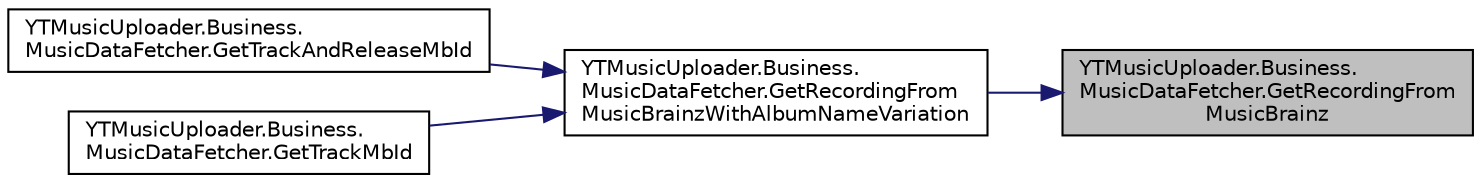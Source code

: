 digraph "YTMusicUploader.Business.MusicDataFetcher.GetRecordingFromMusicBrainz"
{
 // LATEX_PDF_SIZE
  edge [fontname="Helvetica",fontsize="10",labelfontname="Helvetica",labelfontsize="10"];
  node [fontname="Helvetica",fontsize="10",shape=record];
  rankdir="RL";
  Node1 [label="YTMusicUploader.Business.\lMusicDataFetcher.GetRecordingFrom\lMusicBrainz",height=0.2,width=0.4,color="black", fillcolor="grey75", style="filled", fontcolor="black",tooltip="Get the recording (track data) from MusicBrainz via query using the artist, album an track names"];
  Node1 -> Node2 [dir="back",color="midnightblue",fontsize="10",style="solid",fontname="Helvetica"];
  Node2 [label="YTMusicUploader.Business.\lMusicDataFetcher.GetRecordingFrom\lMusicBrainzWithAlbumNameVariation",height=0.2,width=0.4,color="black", fillcolor="white", style="filled",URL="$dc/db7/class_y_t_music_uploader_1_1_business_1_1_music_data_fetcher.html#a5fe39e790b91f72fb24ae86546217a0f",tooltip="Get the recording (track data) from MusicBrainz via query using the artist, album an track names...."];
  Node2 -> Node3 [dir="back",color="midnightblue",fontsize="10",style="solid",fontname="Helvetica"];
  Node3 [label="YTMusicUploader.Business.\lMusicDataFetcher.GetTrackAndReleaseMbId",height=0.2,width=0.4,color="black", fillcolor="white", style="filled",URL="$dc/db7/class_y_t_music_uploader_1_1_business_1_1_music_data_fetcher.html#ae4ac2c60d860e677cbc93019d19f3b8d",tooltip="Get just the track MBID and ReleaseMBID from the music file or optionally from MusicBrainz if not pre..."];
  Node2 -> Node4 [dir="back",color="midnightblue",fontsize="10",style="solid",fontname="Helvetica"];
  Node4 [label="YTMusicUploader.Business.\lMusicDataFetcher.GetTrackMbId",height=0.2,width=0.4,color="black", fillcolor="white", style="filled",URL="$dc/db7/class_y_t_music_uploader_1_1_business_1_1_music_data_fetcher.html#a29f070d1553ab3ab7509185433efa0ba",tooltip="First looks at the file meta data for the track MBID then makes a request to MusicBrainz if it's not ..."];
}

